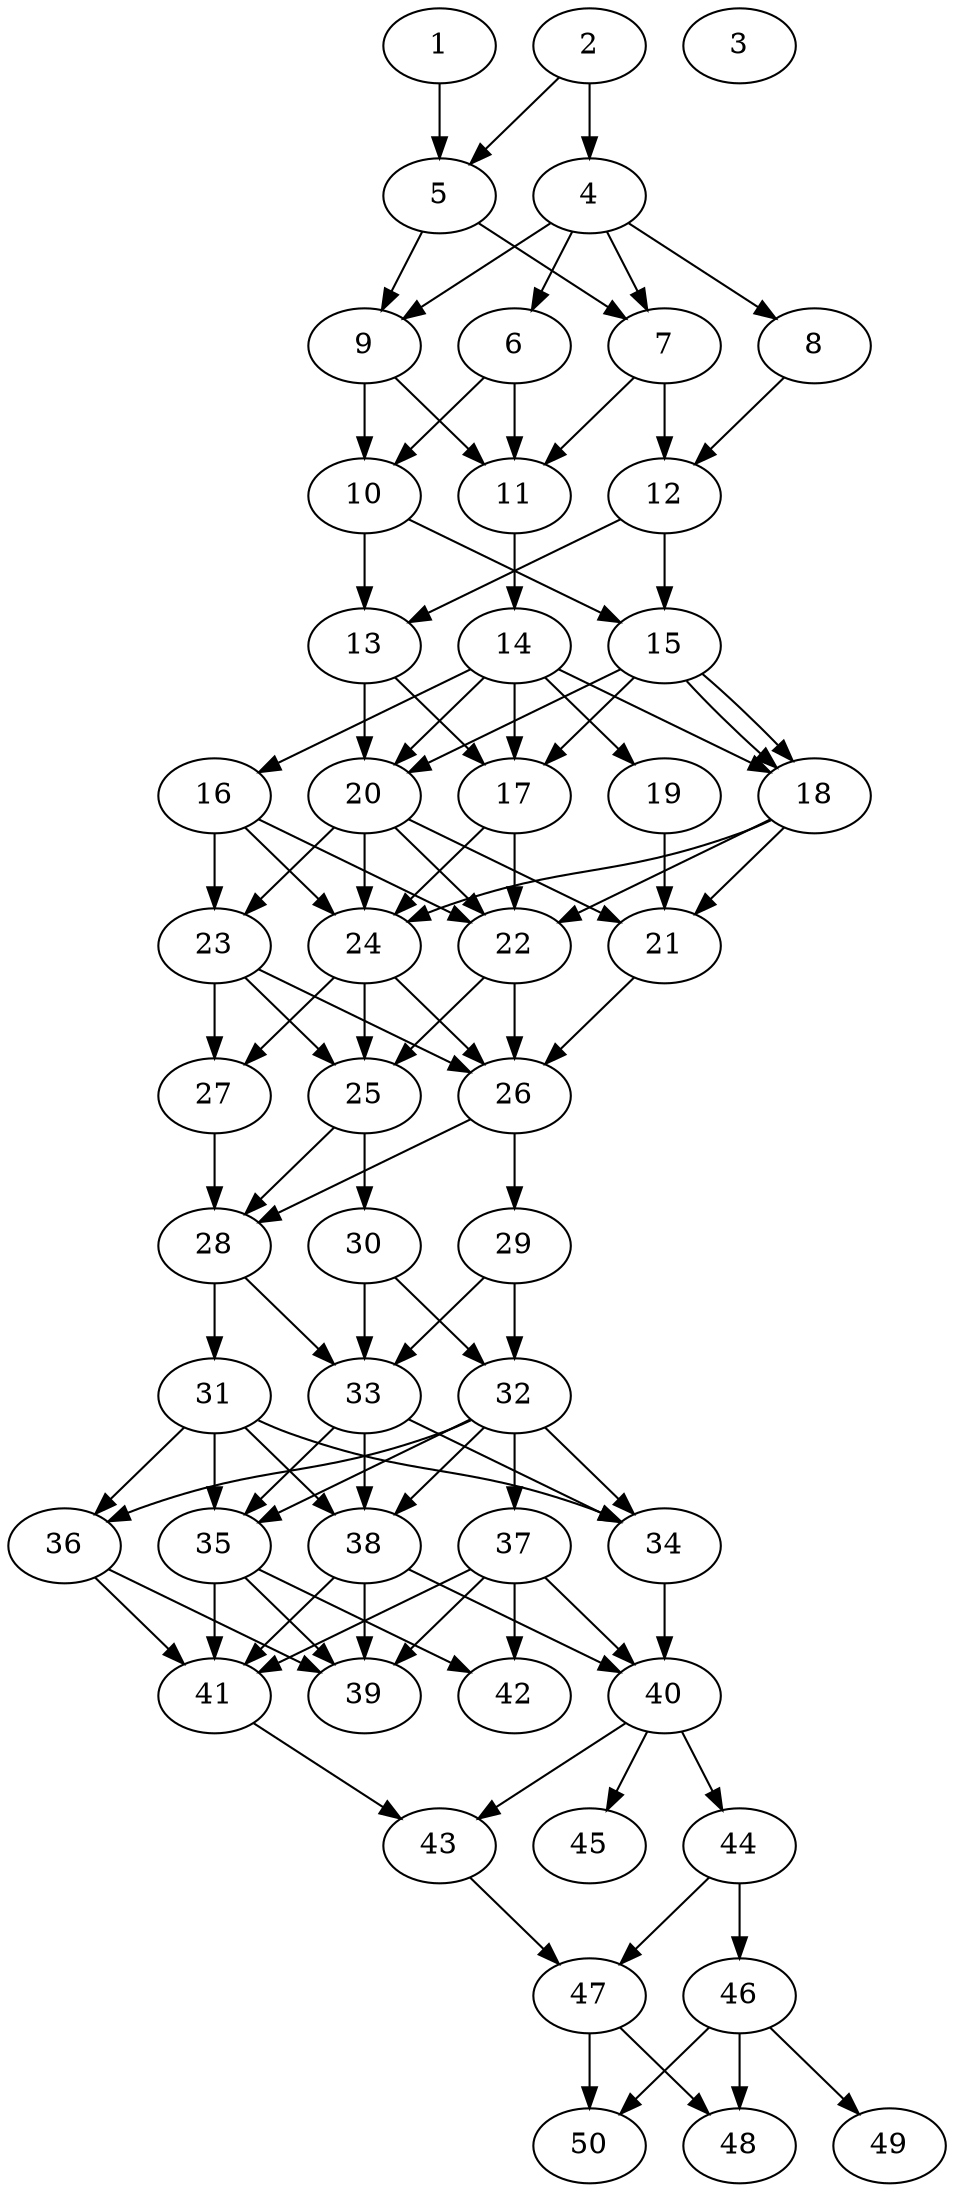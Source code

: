 // DAG automatically generated by daggen at Tue Aug  6 16:32:29 2019
// ./daggen --dot -n 50 --ccr 0.4 --fat 0.4 --regular 0.5 --density 0.8 --mindata 5242880 --maxdata 52428800 
digraph G {
  1 [size="81881600", alpha="0.15", expect_size="32752640"] 
  1 -> 5 [size ="32752640"]
  2 [size="115765760", alpha="0.14", expect_size="46306304"] 
  2 -> 4 [size ="46306304"]
  2 -> 5 [size ="46306304"]
  3 [size="19425280", alpha="0.20", expect_size="7770112"] 
  4 [size="56125440", alpha="0.09", expect_size="22450176"] 
  4 -> 6 [size ="22450176"]
  4 -> 7 [size ="22450176"]
  4 -> 8 [size ="22450176"]
  4 -> 9 [size ="22450176"]
  5 [size="129402880", alpha="0.13", expect_size="51761152"] 
  5 -> 7 [size ="51761152"]
  5 -> 9 [size ="51761152"]
  6 [size="32448000", alpha="0.15", expect_size="12979200"] 
  6 -> 10 [size ="12979200"]
  6 -> 11 [size ="12979200"]
  7 [size="106749440", alpha="0.04", expect_size="42699776"] 
  7 -> 11 [size ="42699776"]
  7 -> 12 [size ="42699776"]
  8 [size="105497600", alpha="0.12", expect_size="42199040"] 
  8 -> 12 [size ="42199040"]
  9 [size="21749760", alpha="0.10", expect_size="8699904"] 
  9 -> 10 [size ="8699904"]
  9 -> 11 [size ="8699904"]
  10 [size="94522880", alpha="0.14", expect_size="37809152"] 
  10 -> 13 [size ="37809152"]
  10 -> 15 [size ="37809152"]
  11 [size="45949440", alpha="0.13", expect_size="18379776"] 
  11 -> 14 [size ="18379776"]
  12 [size="14791680", alpha="0.20", expect_size="5916672"] 
  12 -> 13 [size ="5916672"]
  12 -> 15 [size ="5916672"]
  13 [size="96046080", alpha="0.17", expect_size="38418432"] 
  13 -> 17 [size ="38418432"]
  13 -> 20 [size ="38418432"]
  14 [size="95523840", alpha="0.02", expect_size="38209536"] 
  14 -> 16 [size ="38209536"]
  14 -> 17 [size ="38209536"]
  14 -> 18 [size ="38209536"]
  14 -> 19 [size ="38209536"]
  14 -> 20 [size ="38209536"]
  15 [size="30487040", alpha="0.12", expect_size="12194816"] 
  15 -> 17 [size ="12194816"]
  15 -> 18 [size ="12194816"]
  15 -> 18 [size ="12194816"]
  15 -> 20 [size ="12194816"]
  16 [size="109150720", alpha="0.10", expect_size="43660288"] 
  16 -> 22 [size ="43660288"]
  16 -> 23 [size ="43660288"]
  16 -> 24 [size ="43660288"]
  17 [size="78986240", alpha="0.16", expect_size="31594496"] 
  17 -> 22 [size ="31594496"]
  17 -> 24 [size ="31594496"]
  18 [size="104028160", alpha="0.13", expect_size="41611264"] 
  18 -> 21 [size ="41611264"]
  18 -> 22 [size ="41611264"]
  18 -> 24 [size ="41611264"]
  19 [size="59553280", alpha="0.16", expect_size="23821312"] 
  19 -> 21 [size ="23821312"]
  20 [size="118988800", alpha="0.07", expect_size="47595520"] 
  20 -> 21 [size ="47595520"]
  20 -> 22 [size ="47595520"]
  20 -> 23 [size ="47595520"]
  20 -> 24 [size ="47595520"]
  21 [size="82741760", alpha="0.09", expect_size="33096704"] 
  21 -> 26 [size ="33096704"]
  22 [size="42470400", alpha="0.09", expect_size="16988160"] 
  22 -> 25 [size ="16988160"]
  22 -> 26 [size ="16988160"]
  23 [size="40586240", alpha="0.11", expect_size="16234496"] 
  23 -> 25 [size ="16234496"]
  23 -> 26 [size ="16234496"]
  23 -> 27 [size ="16234496"]
  24 [size="22617600", alpha="0.19", expect_size="9047040"] 
  24 -> 25 [size ="9047040"]
  24 -> 26 [size ="9047040"]
  24 -> 27 [size ="9047040"]
  25 [size="33920000", alpha="0.07", expect_size="13568000"] 
  25 -> 28 [size ="13568000"]
  25 -> 30 [size ="13568000"]
  26 [size="105902080", alpha="0.19", expect_size="42360832"] 
  26 -> 28 [size ="42360832"]
  26 -> 29 [size ="42360832"]
  27 [size="47441920", alpha="0.06", expect_size="18976768"] 
  27 -> 28 [size ="18976768"]
  28 [size="20953600", alpha="0.09", expect_size="8381440"] 
  28 -> 31 [size ="8381440"]
  28 -> 33 [size ="8381440"]
  29 [size="96883200", alpha="0.14", expect_size="38753280"] 
  29 -> 32 [size ="38753280"]
  29 -> 33 [size ="38753280"]
  30 [size="70620160", alpha="0.12", expect_size="28248064"] 
  30 -> 32 [size ="28248064"]
  30 -> 33 [size ="28248064"]
  31 [size="109608960", alpha="0.16", expect_size="43843584"] 
  31 -> 34 [size ="43843584"]
  31 -> 35 [size ="43843584"]
  31 -> 36 [size ="43843584"]
  31 -> 38 [size ="43843584"]
  32 [size="46691840", alpha="0.00", expect_size="18676736"] 
  32 -> 34 [size ="18676736"]
  32 -> 35 [size ="18676736"]
  32 -> 36 [size ="18676736"]
  32 -> 37 [size ="18676736"]
  32 -> 38 [size ="18676736"]
  33 [size="102497280", alpha="0.18", expect_size="40998912"] 
  33 -> 34 [size ="40998912"]
  33 -> 35 [size ="40998912"]
  33 -> 38 [size ="40998912"]
  34 [size="47416320", alpha="0.10", expect_size="18966528"] 
  34 -> 40 [size ="18966528"]
  35 [size="42426880", alpha="0.06", expect_size="16970752"] 
  35 -> 39 [size ="16970752"]
  35 -> 41 [size ="16970752"]
  35 -> 42 [size ="16970752"]
  36 [size="85864960", alpha="0.17", expect_size="34345984"] 
  36 -> 39 [size ="34345984"]
  36 -> 41 [size ="34345984"]
  37 [size="79106560", alpha="0.20", expect_size="31642624"] 
  37 -> 39 [size ="31642624"]
  37 -> 40 [size ="31642624"]
  37 -> 41 [size ="31642624"]
  37 -> 42 [size ="31642624"]
  38 [size="115796480", alpha="0.18", expect_size="46318592"] 
  38 -> 39 [size ="46318592"]
  38 -> 40 [size ="46318592"]
  38 -> 41 [size ="46318592"]
  39 [size="52392960", alpha="0.03", expect_size="20957184"] 
  40 [size="15505920", alpha="0.07", expect_size="6202368"] 
  40 -> 43 [size ="6202368"]
  40 -> 44 [size ="6202368"]
  40 -> 45 [size ="6202368"]
  41 [size="86553600", alpha="0.03", expect_size="34621440"] 
  41 -> 43 [size ="34621440"]
  42 [size="62451200", alpha="0.04", expect_size="24980480"] 
  43 [size="62845440", alpha="0.09", expect_size="25138176"] 
  43 -> 47 [size ="25138176"]
  44 [size="52710400", alpha="0.16", expect_size="21084160"] 
  44 -> 46 [size ="21084160"]
  44 -> 47 [size ="21084160"]
  45 [size="114465280", alpha="0.06", expect_size="45786112"] 
  46 [size="29560320", alpha="0.12", expect_size="11824128"] 
  46 -> 48 [size ="11824128"]
  46 -> 49 [size ="11824128"]
  46 -> 50 [size ="11824128"]
  47 [size="129971200", alpha="0.04", expect_size="51988480"] 
  47 -> 48 [size ="51988480"]
  47 -> 50 [size ="51988480"]
  48 [size="127680000", alpha="0.18", expect_size="51072000"] 
  49 [size="113612800", alpha="0.05", expect_size="45445120"] 
  50 [size="16253440", alpha="0.02", expect_size="6501376"] 
}
